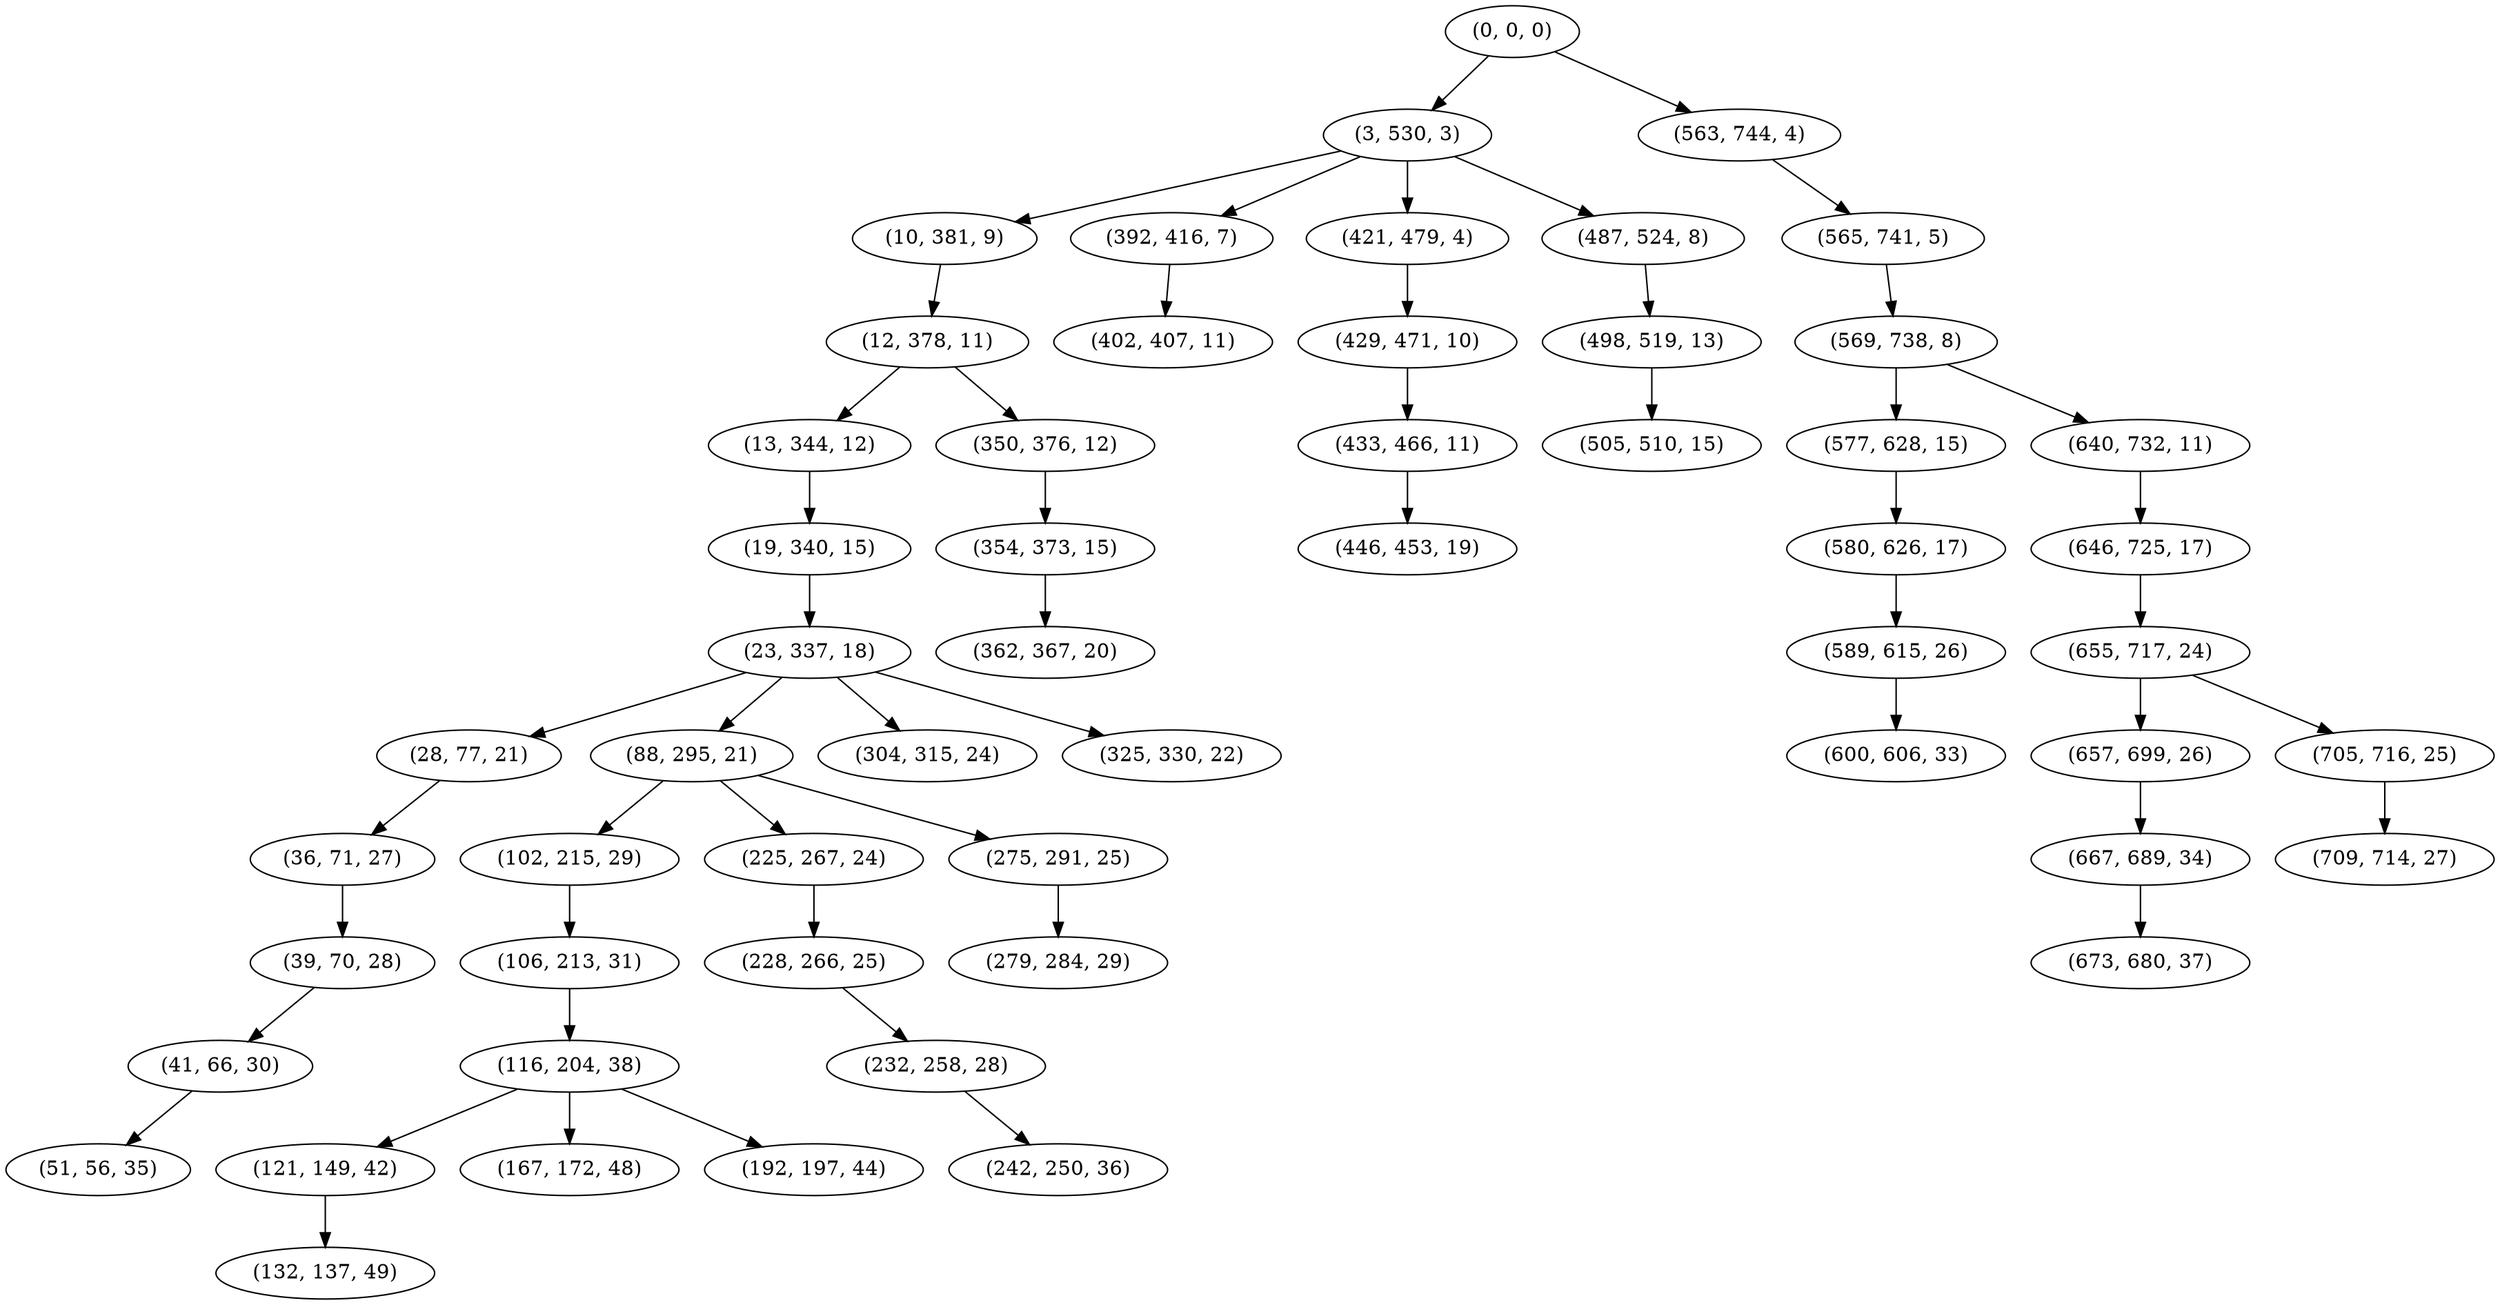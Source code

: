 digraph tree {
    "(0, 0, 0)";
    "(3, 530, 3)";
    "(10, 381, 9)";
    "(12, 378, 11)";
    "(13, 344, 12)";
    "(19, 340, 15)";
    "(23, 337, 18)";
    "(28, 77, 21)";
    "(36, 71, 27)";
    "(39, 70, 28)";
    "(41, 66, 30)";
    "(51, 56, 35)";
    "(88, 295, 21)";
    "(102, 215, 29)";
    "(106, 213, 31)";
    "(116, 204, 38)";
    "(121, 149, 42)";
    "(132, 137, 49)";
    "(167, 172, 48)";
    "(192, 197, 44)";
    "(225, 267, 24)";
    "(228, 266, 25)";
    "(232, 258, 28)";
    "(242, 250, 36)";
    "(275, 291, 25)";
    "(279, 284, 29)";
    "(304, 315, 24)";
    "(325, 330, 22)";
    "(350, 376, 12)";
    "(354, 373, 15)";
    "(362, 367, 20)";
    "(392, 416, 7)";
    "(402, 407, 11)";
    "(421, 479, 4)";
    "(429, 471, 10)";
    "(433, 466, 11)";
    "(446, 453, 19)";
    "(487, 524, 8)";
    "(498, 519, 13)";
    "(505, 510, 15)";
    "(563, 744, 4)";
    "(565, 741, 5)";
    "(569, 738, 8)";
    "(577, 628, 15)";
    "(580, 626, 17)";
    "(589, 615, 26)";
    "(600, 606, 33)";
    "(640, 732, 11)";
    "(646, 725, 17)";
    "(655, 717, 24)";
    "(657, 699, 26)";
    "(667, 689, 34)";
    "(673, 680, 37)";
    "(705, 716, 25)";
    "(709, 714, 27)";
    "(0, 0, 0)" -> "(3, 530, 3)";
    "(0, 0, 0)" -> "(563, 744, 4)";
    "(3, 530, 3)" -> "(10, 381, 9)";
    "(3, 530, 3)" -> "(392, 416, 7)";
    "(3, 530, 3)" -> "(421, 479, 4)";
    "(3, 530, 3)" -> "(487, 524, 8)";
    "(10, 381, 9)" -> "(12, 378, 11)";
    "(12, 378, 11)" -> "(13, 344, 12)";
    "(12, 378, 11)" -> "(350, 376, 12)";
    "(13, 344, 12)" -> "(19, 340, 15)";
    "(19, 340, 15)" -> "(23, 337, 18)";
    "(23, 337, 18)" -> "(28, 77, 21)";
    "(23, 337, 18)" -> "(88, 295, 21)";
    "(23, 337, 18)" -> "(304, 315, 24)";
    "(23, 337, 18)" -> "(325, 330, 22)";
    "(28, 77, 21)" -> "(36, 71, 27)";
    "(36, 71, 27)" -> "(39, 70, 28)";
    "(39, 70, 28)" -> "(41, 66, 30)";
    "(41, 66, 30)" -> "(51, 56, 35)";
    "(88, 295, 21)" -> "(102, 215, 29)";
    "(88, 295, 21)" -> "(225, 267, 24)";
    "(88, 295, 21)" -> "(275, 291, 25)";
    "(102, 215, 29)" -> "(106, 213, 31)";
    "(106, 213, 31)" -> "(116, 204, 38)";
    "(116, 204, 38)" -> "(121, 149, 42)";
    "(116, 204, 38)" -> "(167, 172, 48)";
    "(116, 204, 38)" -> "(192, 197, 44)";
    "(121, 149, 42)" -> "(132, 137, 49)";
    "(225, 267, 24)" -> "(228, 266, 25)";
    "(228, 266, 25)" -> "(232, 258, 28)";
    "(232, 258, 28)" -> "(242, 250, 36)";
    "(275, 291, 25)" -> "(279, 284, 29)";
    "(350, 376, 12)" -> "(354, 373, 15)";
    "(354, 373, 15)" -> "(362, 367, 20)";
    "(392, 416, 7)" -> "(402, 407, 11)";
    "(421, 479, 4)" -> "(429, 471, 10)";
    "(429, 471, 10)" -> "(433, 466, 11)";
    "(433, 466, 11)" -> "(446, 453, 19)";
    "(487, 524, 8)" -> "(498, 519, 13)";
    "(498, 519, 13)" -> "(505, 510, 15)";
    "(563, 744, 4)" -> "(565, 741, 5)";
    "(565, 741, 5)" -> "(569, 738, 8)";
    "(569, 738, 8)" -> "(577, 628, 15)";
    "(569, 738, 8)" -> "(640, 732, 11)";
    "(577, 628, 15)" -> "(580, 626, 17)";
    "(580, 626, 17)" -> "(589, 615, 26)";
    "(589, 615, 26)" -> "(600, 606, 33)";
    "(640, 732, 11)" -> "(646, 725, 17)";
    "(646, 725, 17)" -> "(655, 717, 24)";
    "(655, 717, 24)" -> "(657, 699, 26)";
    "(655, 717, 24)" -> "(705, 716, 25)";
    "(657, 699, 26)" -> "(667, 689, 34)";
    "(667, 689, 34)" -> "(673, 680, 37)";
    "(705, 716, 25)" -> "(709, 714, 27)";
}
